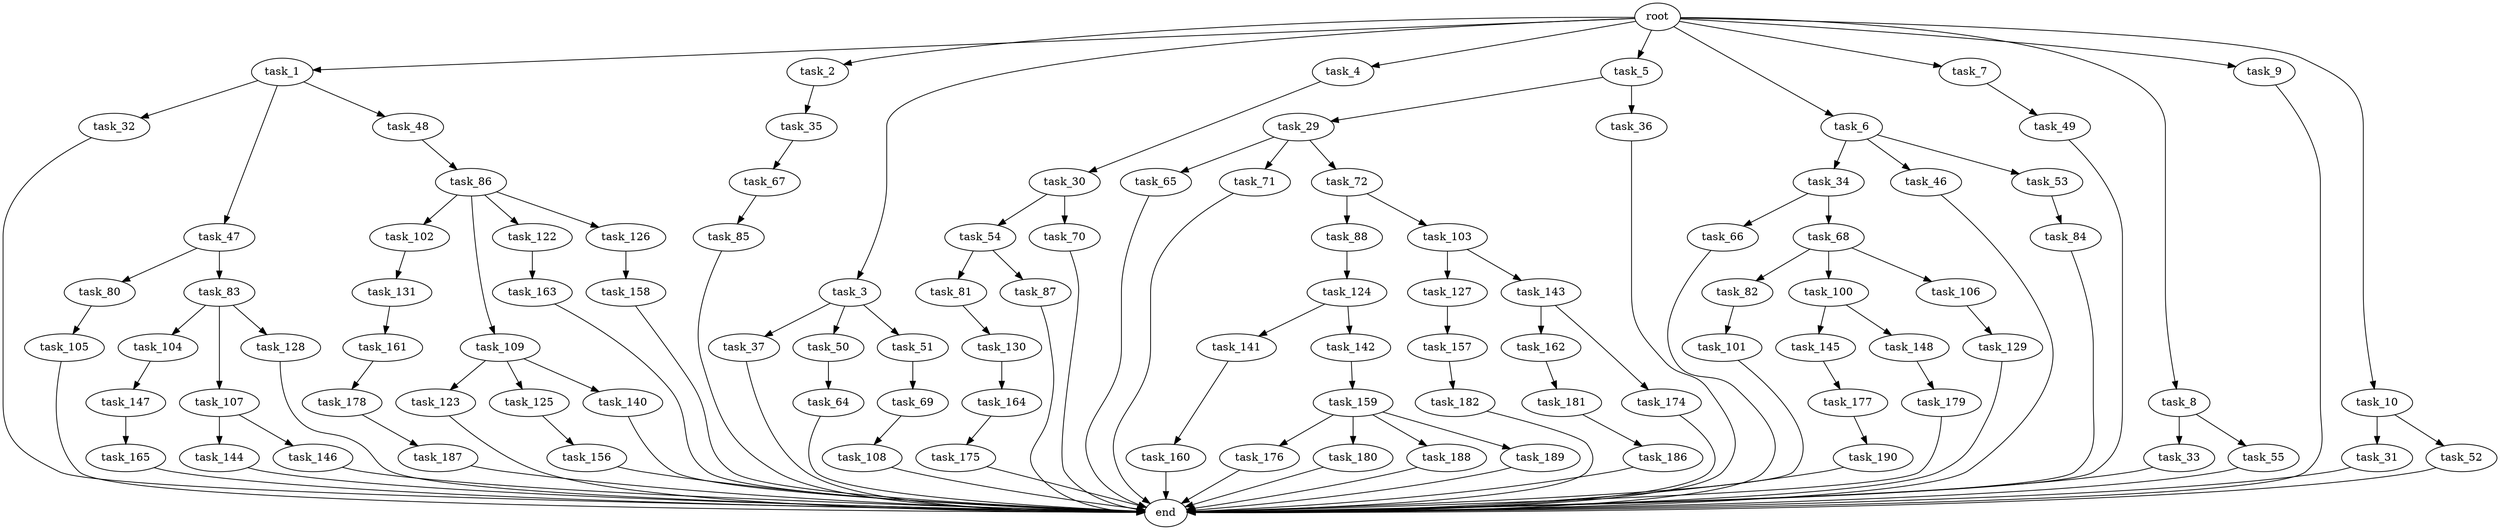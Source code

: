 digraph G {
  root [size="0.000000"];
  task_1 [size="102.400000"];
  task_2 [size="102.400000"];
  task_3 [size="102.400000"];
  task_4 [size="102.400000"];
  task_5 [size="102.400000"];
  task_6 [size="102.400000"];
  task_7 [size="102.400000"];
  task_8 [size="102.400000"];
  task_9 [size="102.400000"];
  task_10 [size="102.400000"];
  task_29 [size="7730941132.800000"];
  task_30 [size="85899345920.000000"];
  task_31 [size="30923764531.200001"];
  task_32 [size="7730941132.800000"];
  task_33 [size="7730941132.800000"];
  task_34 [size="3435973836.800000"];
  task_35 [size="13743895347.200001"];
  task_36 [size="7730941132.800000"];
  task_37 [size="7730941132.800000"];
  task_46 [size="3435973836.800000"];
  task_47 [size="7730941132.800000"];
  task_48 [size="7730941132.800000"];
  task_49 [size="42090679500.800003"];
  task_50 [size="7730941132.800000"];
  task_51 [size="7730941132.800000"];
  task_52 [size="30923764531.200001"];
  task_53 [size="3435973836.800000"];
  task_54 [size="7730941132.800000"];
  task_55 [size="7730941132.800000"];
  task_64 [size="30923764531.200001"];
  task_65 [size="7730941132.800000"];
  task_66 [size="7730941132.800000"];
  task_67 [size="85899345920.000000"];
  task_68 [size="7730941132.800000"];
  task_69 [size="42090679500.800003"];
  task_70 [size="7730941132.800000"];
  task_71 [size="7730941132.800000"];
  task_72 [size="7730941132.800000"];
  task_80 [size="30923764531.200001"];
  task_81 [size="54975581388.800003"];
  task_82 [size="85899345920.000000"];
  task_83 [size="30923764531.200001"];
  task_84 [size="3435973836.800000"];
  task_85 [size="54975581388.800003"];
  task_86 [size="85899345920.000000"];
  task_87 [size="54975581388.800003"];
  task_88 [size="69578470195.199997"];
  task_100 [size="85899345920.000000"];
  task_101 [size="30923764531.200001"];
  task_102 [size="7730941132.800000"];
  task_103 [size="69578470195.199997"];
  task_104 [size="69578470195.199997"];
  task_105 [size="69578470195.199997"];
  task_106 [size="85899345920.000000"];
  task_107 [size="69578470195.199997"];
  task_108 [size="54975581388.800003"];
  task_109 [size="7730941132.800000"];
  task_122 [size="7730941132.800000"];
  task_123 [size="69578470195.199997"];
  task_124 [size="21474836480.000000"];
  task_125 [size="69578470195.199997"];
  task_126 [size="7730941132.800000"];
  task_127 [size="42090679500.800003"];
  task_128 [size="69578470195.199997"];
  task_129 [size="30923764531.200001"];
  task_130 [size="69578470195.199997"];
  task_131 [size="21474836480.000000"];
  task_140 [size="69578470195.199997"];
  task_141 [size="42090679500.800003"];
  task_142 [size="42090679500.800003"];
  task_143 [size="42090679500.800003"];
  task_144 [size="85899345920.000000"];
  task_145 [size="85899345920.000000"];
  task_146 [size="85899345920.000000"];
  task_147 [size="42090679500.800003"];
  task_148 [size="85899345920.000000"];
  task_156 [size="42090679500.800003"];
  task_157 [size="7730941132.800000"];
  task_158 [size="21474836480.000000"];
  task_159 [size="54975581388.800003"];
  task_160 [size="42090679500.800003"];
  task_161 [size="13743895347.200001"];
  task_162 [size="13743895347.200001"];
  task_163 [size="3435973836.800000"];
  task_164 [size="85899345920.000000"];
  task_165 [size="21474836480.000000"];
  task_174 [size="13743895347.200001"];
  task_175 [size="54975581388.800003"];
  task_176 [size="13743895347.200001"];
  task_177 [size="42090679500.800003"];
  task_178 [size="30923764531.200001"];
  task_179 [size="3435973836.800000"];
  task_180 [size="13743895347.200001"];
  task_181 [size="54975581388.800003"];
  task_182 [size="13743895347.200001"];
  task_186 [size="42090679500.800003"];
  task_187 [size="30923764531.200001"];
  task_188 [size="13743895347.200001"];
  task_189 [size="13743895347.200001"];
  task_190 [size="13743895347.200001"];
  end [size="0.000000"];

  root -> task_1 [size="1.000000"];
  root -> task_2 [size="1.000000"];
  root -> task_3 [size="1.000000"];
  root -> task_4 [size="1.000000"];
  root -> task_5 [size="1.000000"];
  root -> task_6 [size="1.000000"];
  root -> task_7 [size="1.000000"];
  root -> task_8 [size="1.000000"];
  root -> task_9 [size="1.000000"];
  root -> task_10 [size="1.000000"];
  task_1 -> task_32 [size="75497472.000000"];
  task_1 -> task_47 [size="75497472.000000"];
  task_1 -> task_48 [size="75497472.000000"];
  task_2 -> task_35 [size="134217728.000000"];
  task_3 -> task_37 [size="75497472.000000"];
  task_3 -> task_50 [size="75497472.000000"];
  task_3 -> task_51 [size="75497472.000000"];
  task_4 -> task_30 [size="838860800.000000"];
  task_5 -> task_29 [size="75497472.000000"];
  task_5 -> task_36 [size="75497472.000000"];
  task_6 -> task_34 [size="33554432.000000"];
  task_6 -> task_46 [size="33554432.000000"];
  task_6 -> task_53 [size="33554432.000000"];
  task_7 -> task_49 [size="411041792.000000"];
  task_8 -> task_33 [size="75497472.000000"];
  task_8 -> task_55 [size="75497472.000000"];
  task_9 -> end [size="1.000000"];
  task_10 -> task_31 [size="301989888.000000"];
  task_10 -> task_52 [size="301989888.000000"];
  task_29 -> task_65 [size="75497472.000000"];
  task_29 -> task_71 [size="75497472.000000"];
  task_29 -> task_72 [size="75497472.000000"];
  task_30 -> task_54 [size="75497472.000000"];
  task_30 -> task_70 [size="75497472.000000"];
  task_31 -> end [size="1.000000"];
  task_32 -> end [size="1.000000"];
  task_33 -> end [size="1.000000"];
  task_34 -> task_66 [size="75497472.000000"];
  task_34 -> task_68 [size="75497472.000000"];
  task_35 -> task_67 [size="838860800.000000"];
  task_36 -> end [size="1.000000"];
  task_37 -> end [size="1.000000"];
  task_46 -> end [size="1.000000"];
  task_47 -> task_80 [size="301989888.000000"];
  task_47 -> task_83 [size="301989888.000000"];
  task_48 -> task_86 [size="838860800.000000"];
  task_49 -> end [size="1.000000"];
  task_50 -> task_64 [size="301989888.000000"];
  task_51 -> task_69 [size="411041792.000000"];
  task_52 -> end [size="1.000000"];
  task_53 -> task_84 [size="33554432.000000"];
  task_54 -> task_81 [size="536870912.000000"];
  task_54 -> task_87 [size="536870912.000000"];
  task_55 -> end [size="1.000000"];
  task_64 -> end [size="1.000000"];
  task_65 -> end [size="1.000000"];
  task_66 -> end [size="1.000000"];
  task_67 -> task_85 [size="536870912.000000"];
  task_68 -> task_82 [size="838860800.000000"];
  task_68 -> task_100 [size="838860800.000000"];
  task_68 -> task_106 [size="838860800.000000"];
  task_69 -> task_108 [size="536870912.000000"];
  task_70 -> end [size="1.000000"];
  task_71 -> end [size="1.000000"];
  task_72 -> task_88 [size="679477248.000000"];
  task_72 -> task_103 [size="679477248.000000"];
  task_80 -> task_105 [size="679477248.000000"];
  task_81 -> task_130 [size="679477248.000000"];
  task_82 -> task_101 [size="301989888.000000"];
  task_83 -> task_104 [size="679477248.000000"];
  task_83 -> task_107 [size="679477248.000000"];
  task_83 -> task_128 [size="679477248.000000"];
  task_84 -> end [size="1.000000"];
  task_85 -> end [size="1.000000"];
  task_86 -> task_102 [size="75497472.000000"];
  task_86 -> task_109 [size="75497472.000000"];
  task_86 -> task_122 [size="75497472.000000"];
  task_86 -> task_126 [size="75497472.000000"];
  task_87 -> end [size="1.000000"];
  task_88 -> task_124 [size="209715200.000000"];
  task_100 -> task_145 [size="838860800.000000"];
  task_100 -> task_148 [size="838860800.000000"];
  task_101 -> end [size="1.000000"];
  task_102 -> task_131 [size="209715200.000000"];
  task_103 -> task_127 [size="411041792.000000"];
  task_103 -> task_143 [size="411041792.000000"];
  task_104 -> task_147 [size="411041792.000000"];
  task_105 -> end [size="1.000000"];
  task_106 -> task_129 [size="301989888.000000"];
  task_107 -> task_144 [size="838860800.000000"];
  task_107 -> task_146 [size="838860800.000000"];
  task_108 -> end [size="1.000000"];
  task_109 -> task_123 [size="679477248.000000"];
  task_109 -> task_125 [size="679477248.000000"];
  task_109 -> task_140 [size="679477248.000000"];
  task_122 -> task_163 [size="33554432.000000"];
  task_123 -> end [size="1.000000"];
  task_124 -> task_141 [size="411041792.000000"];
  task_124 -> task_142 [size="411041792.000000"];
  task_125 -> task_156 [size="411041792.000000"];
  task_126 -> task_158 [size="209715200.000000"];
  task_127 -> task_157 [size="75497472.000000"];
  task_128 -> end [size="1.000000"];
  task_129 -> end [size="1.000000"];
  task_130 -> task_164 [size="838860800.000000"];
  task_131 -> task_161 [size="134217728.000000"];
  task_140 -> end [size="1.000000"];
  task_141 -> task_160 [size="411041792.000000"];
  task_142 -> task_159 [size="536870912.000000"];
  task_143 -> task_162 [size="134217728.000000"];
  task_143 -> task_174 [size="134217728.000000"];
  task_144 -> end [size="1.000000"];
  task_145 -> task_177 [size="411041792.000000"];
  task_146 -> end [size="1.000000"];
  task_147 -> task_165 [size="209715200.000000"];
  task_148 -> task_179 [size="33554432.000000"];
  task_156 -> end [size="1.000000"];
  task_157 -> task_182 [size="134217728.000000"];
  task_158 -> end [size="1.000000"];
  task_159 -> task_176 [size="134217728.000000"];
  task_159 -> task_180 [size="134217728.000000"];
  task_159 -> task_188 [size="134217728.000000"];
  task_159 -> task_189 [size="134217728.000000"];
  task_160 -> end [size="1.000000"];
  task_161 -> task_178 [size="301989888.000000"];
  task_162 -> task_181 [size="536870912.000000"];
  task_163 -> end [size="1.000000"];
  task_164 -> task_175 [size="536870912.000000"];
  task_165 -> end [size="1.000000"];
  task_174 -> end [size="1.000000"];
  task_175 -> end [size="1.000000"];
  task_176 -> end [size="1.000000"];
  task_177 -> task_190 [size="134217728.000000"];
  task_178 -> task_187 [size="301989888.000000"];
  task_179 -> end [size="1.000000"];
  task_180 -> end [size="1.000000"];
  task_181 -> task_186 [size="411041792.000000"];
  task_182 -> end [size="1.000000"];
  task_186 -> end [size="1.000000"];
  task_187 -> end [size="1.000000"];
  task_188 -> end [size="1.000000"];
  task_189 -> end [size="1.000000"];
  task_190 -> end [size="1.000000"];
}
